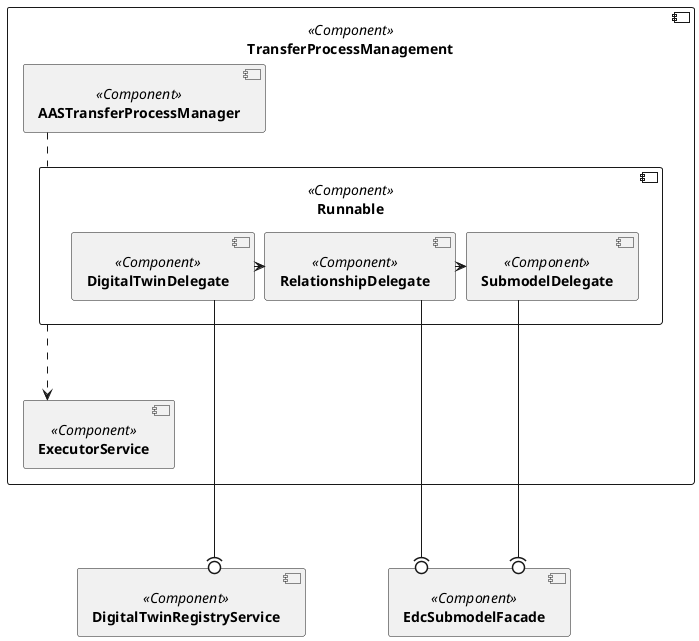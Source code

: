 @startuml
skinparam monochrome true
skinparam shadowing false
skinparam nodesep 10
skinparam ranksep 100
skinparam linetype ortho
skinparam defaultFontName "Architects daughter"

component [**TransferProcessManagement**] <<Component>> as TransferProcessManagement {
    component [**AASTransferProcessManager**] <<Component>> as TPM
    component [**ExecutorService**] <<Component>> as executor
    component [**Runnable**] <<Component>> as runnable {
        component [**DigitalTwinDelegate**] <<Component>> as DTRDelegate
        component [**RelationshipDelegate**] <<Component>> as RelDelegate
        component [**SubmodelDelegate**] <<Component>> as SubDelegate
        DTRDelegate -> RelDelegate
        RelDelegate -> SubDelegate
    }
    TPM .. runnable
    runnable ..> executor
}

[**DigitalTwinRegistryService**] <<Component>> as AASR
[**EdcSubmodelFacade**] <<Component>> as SMS

DTRDelegate ---(0 AASR
RelDelegate ---(0 SMS
SubDelegate ---(0 SMS

@enduml